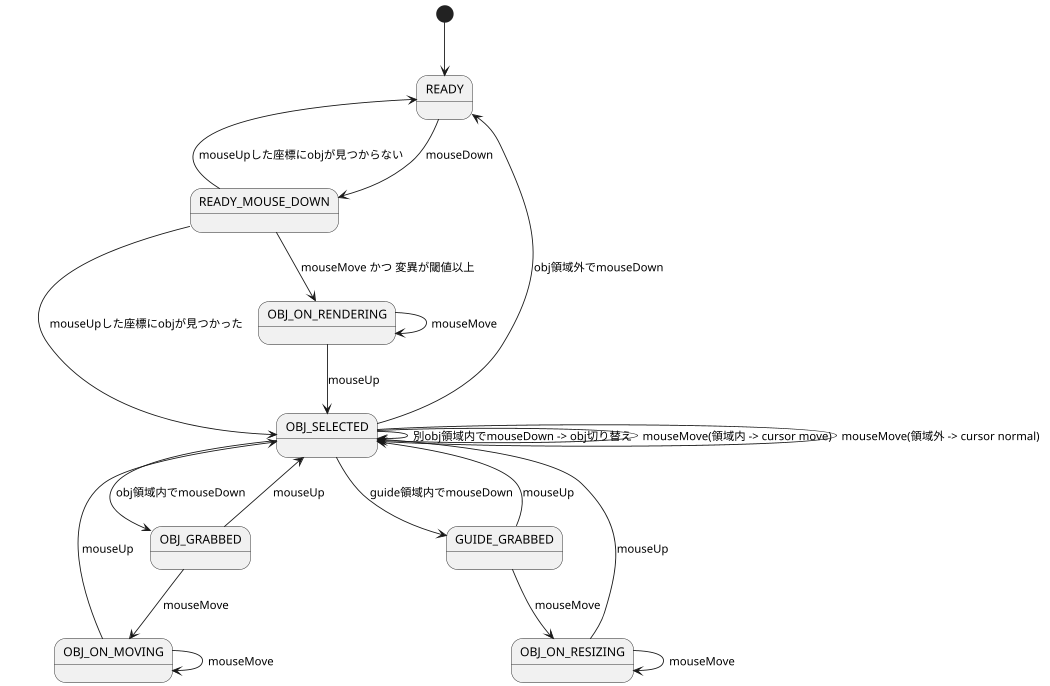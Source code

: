 @startuml
scale 1050 width
hide empty description
[*] --> READY

state READY {
}

state READY_MOUSE_DOWN {
}

state OBJ_ON_RENDERING {
}


state OBJ_SELECTED {

}

state OBJ_GRABBED {

}


state GUIDE_GRABBED {

}

state OBJ_ON_MOVING {

}

state OBJ_ON_RESIZING {

READY --> READY_MOUSE_DOWN: mouseDown
READY_MOUSE_DOWN --> OBJ_SELECTED : mouseUpした座標にobjが見つかった
READY_MOUSE_DOWN --> READY : mouseUpした座標にobjが見つからない
READY_MOUSE_DOWN --> OBJ_ON_RENDERING : mouseMove かつ 変異が閾値以上
OBJ_SELECTED --> OBJ_GRABBED : obj領域内でmouseDown
OBJ_SELECTED --> READY : obj領域外でmouseDown
OBJ_SELECTED --> OBJ_SELECTED : 別obj領域内でmouseDown -> obj切り替え
OBJ_SELECTED --> OBJ_SELECTED : mouseMove(領域内 -> cursor move)
OBJ_SELECTED --> OBJ_SELECTED : mouseMove(領域外 -> cursor normal)
OBJ_SELECTED --> GUIDE_GRABBED : guide領域内でmouseDown
GUIDE_GRABBED --> OBJ_ON_RESIZING : mouseMove
GUIDE_GRABBED --> OBJ_SELECTED : mouseUp
OBJ_ON_RESIZING --> OBJ_SELECTED : mouseUp
OBJ_ON_RESIZING --> OBJ_ON_RESIZING : mouseMove
OBJ_GRABBED --> OBJ_ON_MOVING : mouseMove
OBJ_GRABBED --> OBJ_SELECTED : mouseUp
OBJ_ON_MOVING --> OBJ_SELECTED : mouseUp
OBJ_ON_MOVING --> OBJ_ON_MOVING : mouseMove
OBJ_ON_RENDERING --> OBJ_SELECTED : mouseUp
OBJ_ON_RENDERING --> OBJ_ON_RENDERING : mouseMove


@enduml